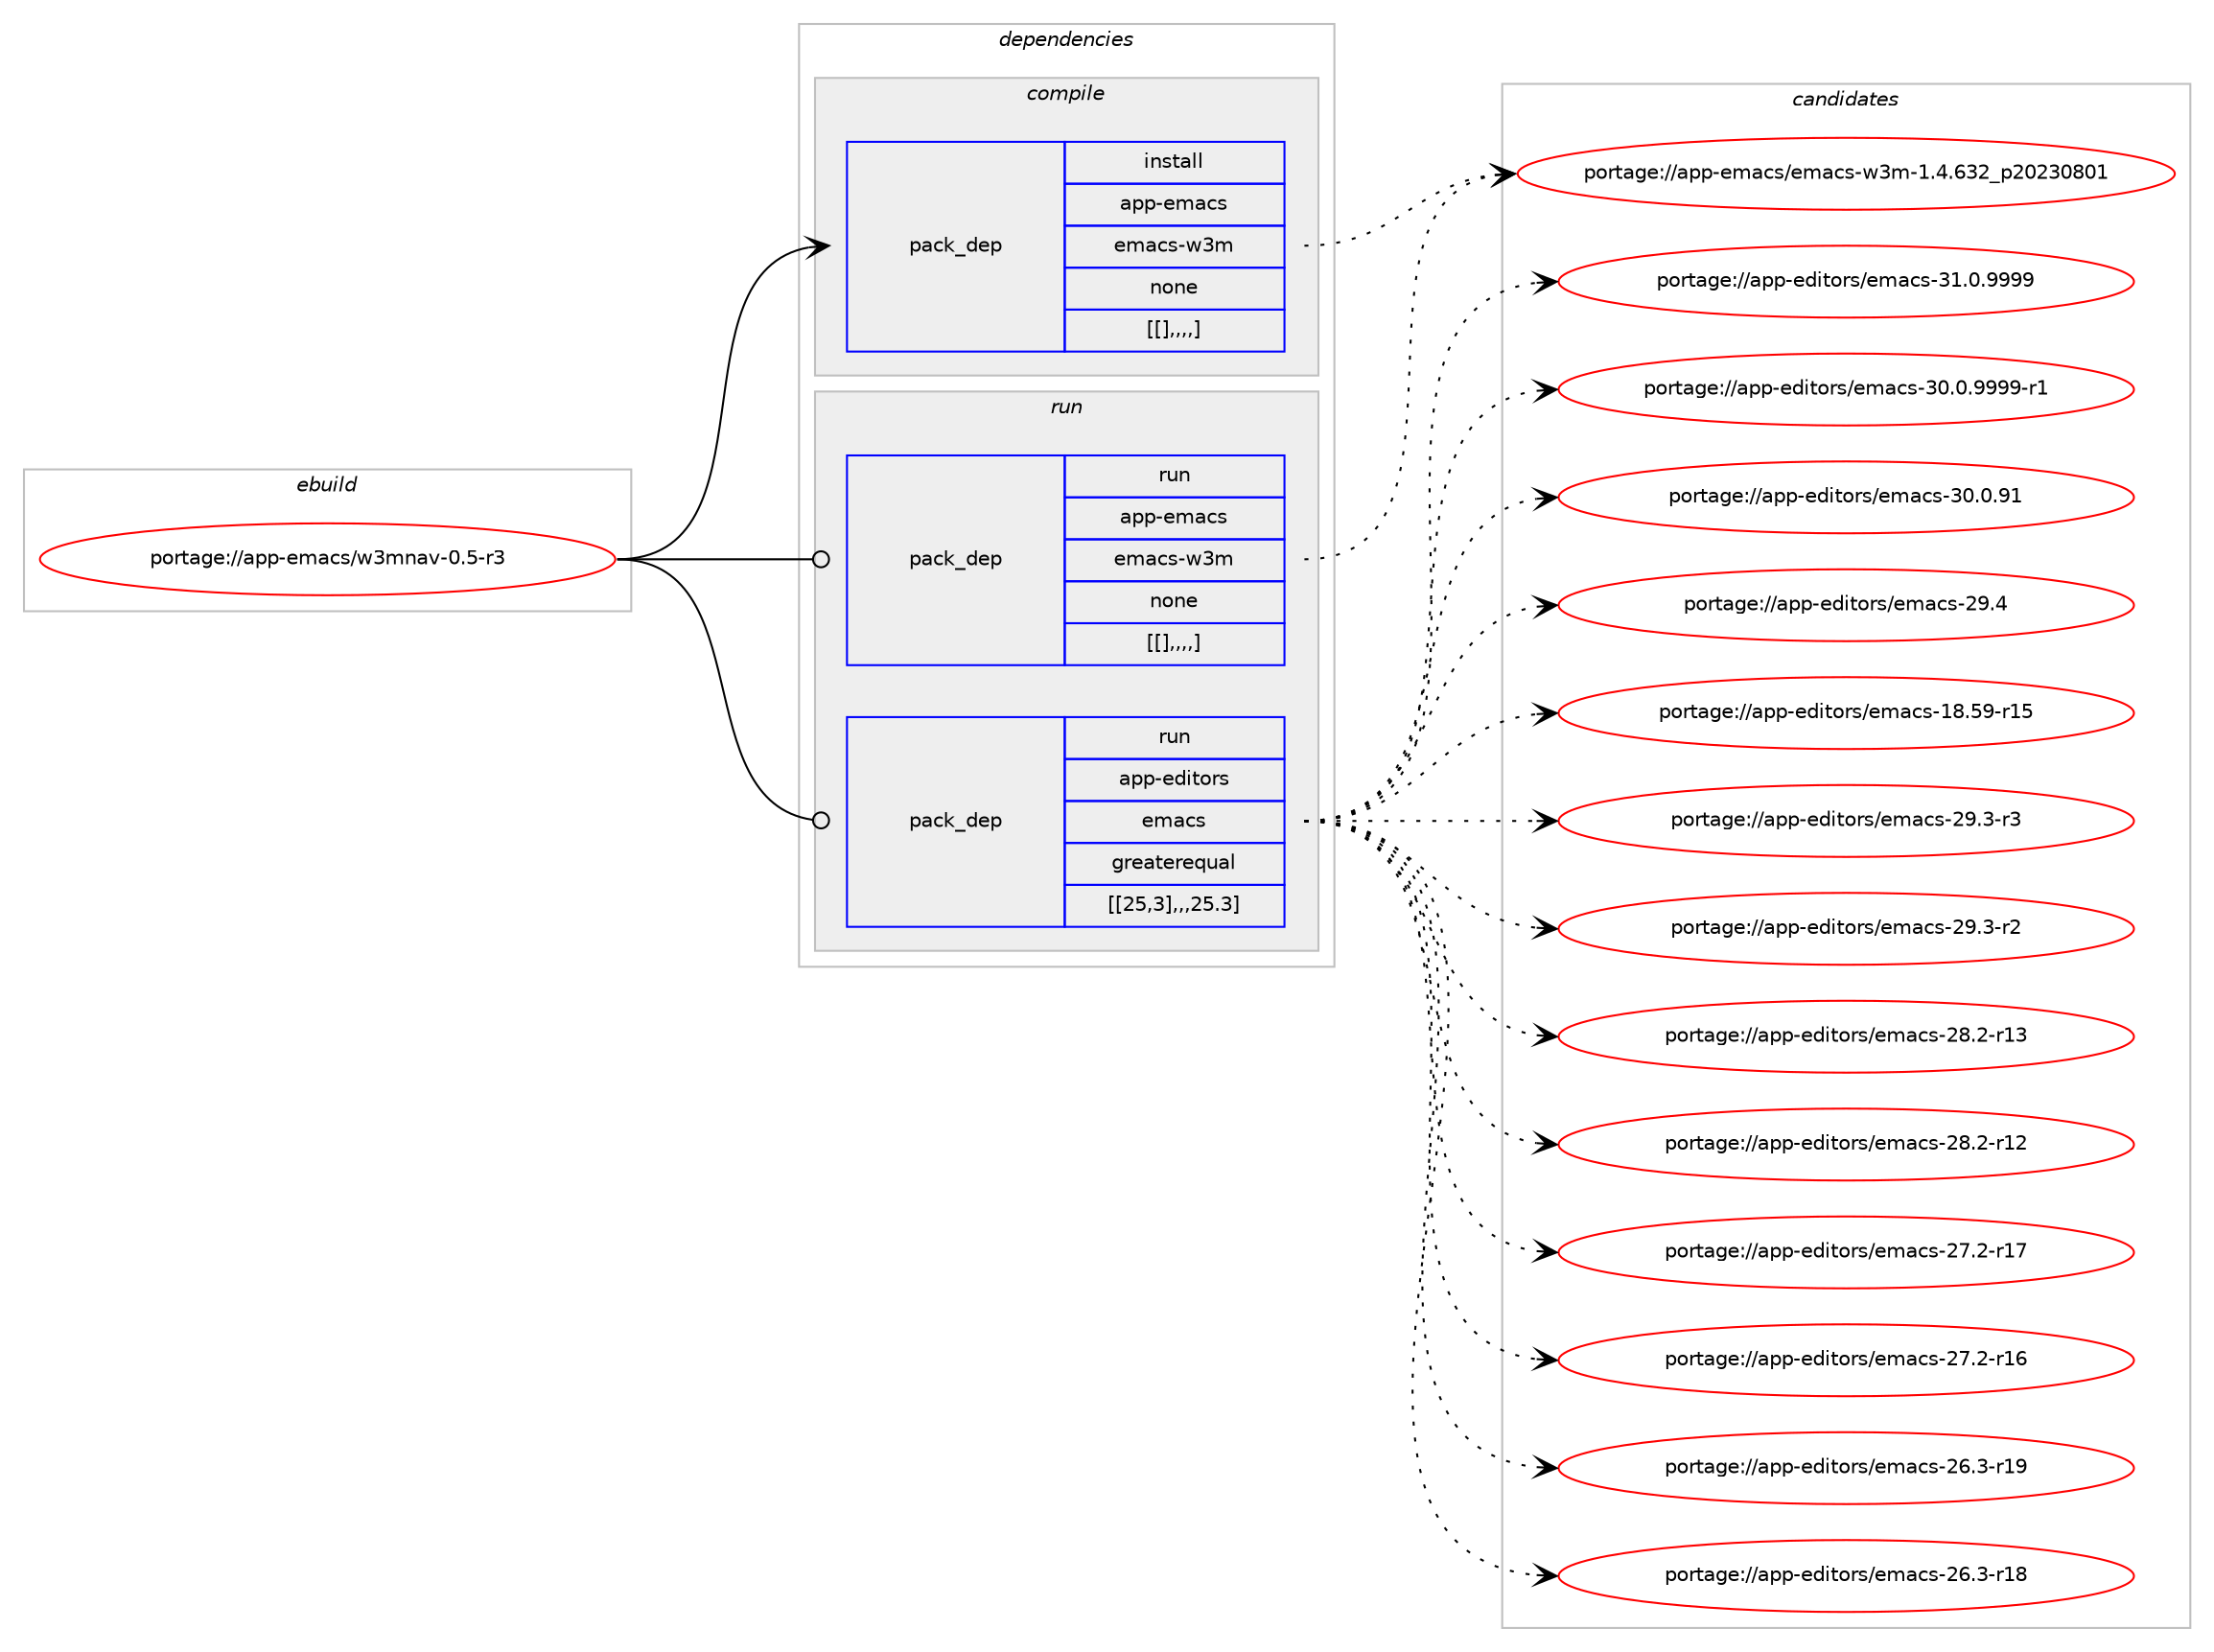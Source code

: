 digraph prolog {

# *************
# Graph options
# *************

newrank=true;
concentrate=true;
compound=true;
graph [rankdir=LR,fontname=Helvetica,fontsize=10,ranksep=1.5];#, ranksep=2.5, nodesep=0.2];
edge  [arrowhead=vee];
node  [fontname=Helvetica,fontsize=10];

# **********
# The ebuild
# **********

subgraph cluster_leftcol {
color=gray;
label=<<i>ebuild</i>>;
id [label="portage://app-emacs/w3mnav-0.5-r3", color=red, width=4, href="../app-emacs/w3mnav-0.5-r3.svg"];
}

# ****************
# The dependencies
# ****************

subgraph cluster_midcol {
color=gray;
label=<<i>dependencies</i>>;
subgraph cluster_compile {
fillcolor="#eeeeee";
style=filled;
label=<<i>compile</i>>;
subgraph pack17311 {
dependency23904 [label=<<TABLE BORDER="0" CELLBORDER="1" CELLSPACING="0" CELLPADDING="4" WIDTH="220"><TR><TD ROWSPAN="6" CELLPADDING="30">pack_dep</TD></TR><TR><TD WIDTH="110">install</TD></TR><TR><TD>app-emacs</TD></TR><TR><TD>emacs-w3m</TD></TR><TR><TD>none</TD></TR><TR><TD>[[],,,,]</TD></TR></TABLE>>, shape=none, color=blue];
}
id:e -> dependency23904:w [weight=20,style="solid",arrowhead="vee"];
}
subgraph cluster_compileandrun {
fillcolor="#eeeeee";
style=filled;
label=<<i>compile and run</i>>;
}
subgraph cluster_run {
fillcolor="#eeeeee";
style=filled;
label=<<i>run</i>>;
subgraph pack17312 {
dependency23905 [label=<<TABLE BORDER="0" CELLBORDER="1" CELLSPACING="0" CELLPADDING="4" WIDTH="220"><TR><TD ROWSPAN="6" CELLPADDING="30">pack_dep</TD></TR><TR><TD WIDTH="110">run</TD></TR><TR><TD>app-editors</TD></TR><TR><TD>emacs</TD></TR><TR><TD>greaterequal</TD></TR><TR><TD>[[25,3],,,25.3]</TD></TR></TABLE>>, shape=none, color=blue];
}
id:e -> dependency23905:w [weight=20,style="solid",arrowhead="odot"];
subgraph pack17313 {
dependency23906 [label=<<TABLE BORDER="0" CELLBORDER="1" CELLSPACING="0" CELLPADDING="4" WIDTH="220"><TR><TD ROWSPAN="6" CELLPADDING="30">pack_dep</TD></TR><TR><TD WIDTH="110">run</TD></TR><TR><TD>app-emacs</TD></TR><TR><TD>emacs-w3m</TD></TR><TR><TD>none</TD></TR><TR><TD>[[],,,,]</TD></TR></TABLE>>, shape=none, color=blue];
}
id:e -> dependency23906:w [weight=20,style="solid",arrowhead="odot"];
}
}

# **************
# The candidates
# **************

subgraph cluster_choices {
rank=same;
color=gray;
label=<<i>candidates</i>>;

subgraph choice17311 {
color=black;
nodesep=1;
choice9711211245101109979911547101109979911545119511094549465246545150951125048505148564849 [label="portage://app-emacs/emacs-w3m-1.4.632_p20230801", color=red, width=4,href="../app-emacs/emacs-w3m-1.4.632_p20230801.svg"];
dependency23904:e -> choice9711211245101109979911547101109979911545119511094549465246545150951125048505148564849:w [style=dotted,weight="100"];
}
subgraph choice17312 {
color=black;
nodesep=1;
choice971121124510110010511611111411547101109979911545514946484657575757 [label="portage://app-editors/emacs-31.0.9999", color=red, width=4,href="../app-editors/emacs-31.0.9999.svg"];
choice9711211245101100105116111114115471011099799115455148464846575757574511449 [label="portage://app-editors/emacs-30.0.9999-r1", color=red, width=4,href="../app-editors/emacs-30.0.9999-r1.svg"];
choice97112112451011001051161111141154710110997991154551484648465749 [label="portage://app-editors/emacs-30.0.91", color=red, width=4,href="../app-editors/emacs-30.0.91.svg"];
choice97112112451011001051161111141154710110997991154550574652 [label="portage://app-editors/emacs-29.4", color=red, width=4,href="../app-editors/emacs-29.4.svg"];
choice971121124510110010511611111411547101109979911545505746514511451 [label="portage://app-editors/emacs-29.3-r3", color=red, width=4,href="../app-editors/emacs-29.3-r3.svg"];
choice971121124510110010511611111411547101109979911545505746514511450 [label="portage://app-editors/emacs-29.3-r2", color=red, width=4,href="../app-editors/emacs-29.3-r2.svg"];
choice97112112451011001051161111141154710110997991154550564650451144951 [label="portage://app-editors/emacs-28.2-r13", color=red, width=4,href="../app-editors/emacs-28.2-r13.svg"];
choice97112112451011001051161111141154710110997991154550564650451144950 [label="portage://app-editors/emacs-28.2-r12", color=red, width=4,href="../app-editors/emacs-28.2-r12.svg"];
choice97112112451011001051161111141154710110997991154550554650451144955 [label="portage://app-editors/emacs-27.2-r17", color=red, width=4,href="../app-editors/emacs-27.2-r17.svg"];
choice97112112451011001051161111141154710110997991154550554650451144954 [label="portage://app-editors/emacs-27.2-r16", color=red, width=4,href="../app-editors/emacs-27.2-r16.svg"];
choice97112112451011001051161111141154710110997991154550544651451144957 [label="portage://app-editors/emacs-26.3-r19", color=red, width=4,href="../app-editors/emacs-26.3-r19.svg"];
choice97112112451011001051161111141154710110997991154550544651451144956 [label="portage://app-editors/emacs-26.3-r18", color=red, width=4,href="../app-editors/emacs-26.3-r18.svg"];
choice9711211245101100105116111114115471011099799115454956465357451144953 [label="portage://app-editors/emacs-18.59-r15", color=red, width=4,href="../app-editors/emacs-18.59-r15.svg"];
dependency23905:e -> choice971121124510110010511611111411547101109979911545514946484657575757:w [style=dotted,weight="100"];
dependency23905:e -> choice9711211245101100105116111114115471011099799115455148464846575757574511449:w [style=dotted,weight="100"];
dependency23905:e -> choice97112112451011001051161111141154710110997991154551484648465749:w [style=dotted,weight="100"];
dependency23905:e -> choice97112112451011001051161111141154710110997991154550574652:w [style=dotted,weight="100"];
dependency23905:e -> choice971121124510110010511611111411547101109979911545505746514511451:w [style=dotted,weight="100"];
dependency23905:e -> choice971121124510110010511611111411547101109979911545505746514511450:w [style=dotted,weight="100"];
dependency23905:e -> choice97112112451011001051161111141154710110997991154550564650451144951:w [style=dotted,weight="100"];
dependency23905:e -> choice97112112451011001051161111141154710110997991154550564650451144950:w [style=dotted,weight="100"];
dependency23905:e -> choice97112112451011001051161111141154710110997991154550554650451144955:w [style=dotted,weight="100"];
dependency23905:e -> choice97112112451011001051161111141154710110997991154550554650451144954:w [style=dotted,weight="100"];
dependency23905:e -> choice97112112451011001051161111141154710110997991154550544651451144957:w [style=dotted,weight="100"];
dependency23905:e -> choice97112112451011001051161111141154710110997991154550544651451144956:w [style=dotted,weight="100"];
dependency23905:e -> choice9711211245101100105116111114115471011099799115454956465357451144953:w [style=dotted,weight="100"];
}
subgraph choice17313 {
color=black;
nodesep=1;
choice9711211245101109979911547101109979911545119511094549465246545150951125048505148564849 [label="portage://app-emacs/emacs-w3m-1.4.632_p20230801", color=red, width=4,href="../app-emacs/emacs-w3m-1.4.632_p20230801.svg"];
dependency23906:e -> choice9711211245101109979911547101109979911545119511094549465246545150951125048505148564849:w [style=dotted,weight="100"];
}
}

}
